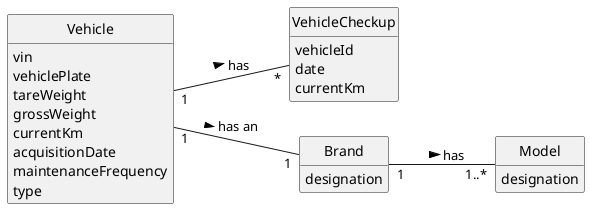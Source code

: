 @startuml
skinparam monochrome true
skinparam packageStyle rectangle
skinparam shadowing false

skinparam classAttributeIconSize 0
left to right direction

hide circle
hide methods


class VehicleCheckup {
    vehicleId
    date
    currentKm
}

class Vehicle {
vin
vehiclePlate
tareWeight
grossWeight
currentKm
acquisitionDate
maintenanceFrequency
type
}

class Brand {
    designation
}

class Model{
    designation
}


Vehicle "1"-- "1" Brand: has an >
Brand "1" -- "1..*" Model: has >
Vehicle "1" -- "*" VehicleCheckup : has >
@enduml
